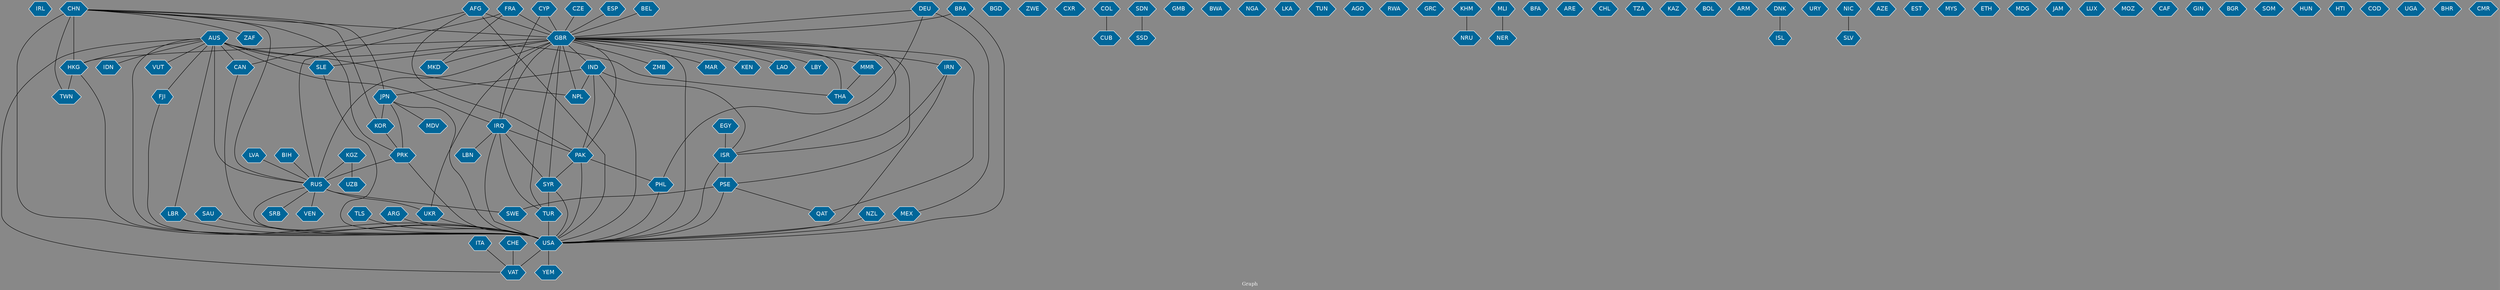 // Countries together in item graph
graph {
	graph [bgcolor="#888888" fontcolor=white fontsize=12 label="Graph" outputorder=edgesfirst overlap=prism]
	node [color=white fillcolor="#006699" fontcolor=white fontname=Helvetica shape=hexagon style=filled]
	edge [arrowhead=open color=black fontcolor=white fontname=Courier fontsize=12]
		IRL [label=IRL]
		HKG [label=HKG]
		AFG [label=AFG]
		IRN [label=IRN]
		GBR [label=GBR]
		AUS [label=AUS]
		SYR [label=SYR]
		VAT [label=VAT]
		USA [label=USA]
		FJI [label=FJI]
		IRQ [label=IRQ]
		LBR [label=LBR]
		FRA [label=FRA]
		EGY [label=EGY]
		TUR [label=TUR]
		SRB [label=SRB]
		RUS [label=RUS]
		IND [label=IND]
		ESP [label=ESP]
		DEU [label=DEU]
		MEX [label=MEX]
		ZAF [label=ZAF]
		UKR [label=UKR]
		BGD [label=BGD]
		NZL [label=NZL]
		ZWE [label=ZWE]
		JPN [label=JPN]
		MKD [label=MKD]
		ISR [label=ISR]
		PAK [label=PAK]
		CAN [label=CAN]
		"CXR " [label="CXR "]
		CYP [label=CYP]
		SLE [label=SLE]
		MDV [label=MDV]
		MAR [label=MAR]
		COL [label=COL]
		CUB [label=CUB]
		BEL [label=BEL]
		THA [label=THA]
		SSD [label=SSD]
		SDN [label=SDN]
		BRA [label=BRA]
		CHN [label=CHN]
		GMB [label=GMB]
		ITA [label=ITA]
		PSE [label=PSE]
		NPL [label=NPL]
		KGZ [label=KGZ]
		KOR [label=KOR]
		PRK [label=PRK]
		BWA [label=BWA]
		KEN [label=KEN]
		YEM [label=YEM]
		NGA [label=NGA]
		SAU [label=SAU]
		PHL [label=PHL]
		LKA [label=LKA]
		VEN [label=VEN]
		TUN [label=TUN]
		UZB [label=UZB]
		MMR [label=MMR]
		AGO [label=AGO]
		RWA [label=RWA]
		LVA [label=LVA]
		IDN [label=IDN]
		GRC [label=GRC]
		KHM [label=KHM]
		LAO [label=LAO]
		LBY [label=LBY]
		MLI [label=MLI]
		NER [label=NER]
		BFA [label=BFA]
		ARE [label=ARE]
		BIH [label=BIH]
		CHL [label=CHL]
		TZA [label=TZA]
		TLS [label=TLS]
		SWE [label=SWE]
		KAZ [label=KAZ]
		BOL [label=BOL]
		ARM [label=ARM]
		DNK [label=DNK]
		ISL [label=ISL]
		URY [label=URY]
		ZMB [label=ZMB]
		NIC [label=NIC]
		SLV [label=SLV]
		AZE [label=AZE]
		CZE [label=CZE]
		EST [label=EST]
		TWN [label=TWN]
		MYS [label=MYS]
		ETH [label=ETH]
		QAT [label=QAT]
		MDG [label=MDG]
		JAM [label=JAM]
		CHE [label=CHE]
		LUX [label=LUX]
		MOZ [label=MOZ]
		CAF [label=CAF]
		GIN [label=GIN]
		BGR [label=BGR]
		SOM [label=SOM]
		LBN [label=LBN]
		HUN [label=HUN]
		HTI [label=HTI]
		COD [label=COD]
		NRU [label=NRU]
		UGA [label=UGA]
		BHR [label=BHR]
		VUT [label=VUT]
		CMR [label=CMR]
		ARG [label=ARG]
			HKG -- USA [weight=3]
			GBR -- IRN [weight=3]
			SYR -- TUR [weight=24]
			USA -- VAT [weight=2]
			FRA -- MKD [weight=1]
			DEU -- MEX [weight=1]
			CAN -- USA [weight=3]
			ARG -- USA [weight=1]
			AUS -- VAT [weight=1]
			IRQ -- PAK [weight=1]
			IND -- JPN [weight=1]
			SLE -- USA [weight=2]
			RUS -- USA [weight=3]
			AFG -- GBR [weight=8]
			IRQ -- LBN [weight=1]
			DEU -- GBR [weight=1]
			PHL -- USA [weight=1]
			AFG -- USA [weight=5]
			BRA -- USA [weight=1]
			HKG -- TWN [weight=1]
			LBR -- USA [weight=8]
			CHN -- PRK [weight=1]
			CZE -- GBR [weight=1]
			GBR -- PSE [weight=3]
			CHN -- ZAF [weight=1]
			SDN -- SSD [weight=4]
			USA -- YEM [weight=1]
			GBR -- MAR [weight=6]
			GBR -- LAO [weight=1]
			TUR -- USA [weight=12]
			GBR -- THA [weight=13]
			PRK -- USA [weight=4]
			PAK -- SYR [weight=1]
			PSE -- SWE [weight=3]
			GBR -- MKD [weight=7]
			JPN -- USA [weight=1]
			COL -- CUB [weight=2]
			CHN -- USA [weight=7]
			DEU -- PHL [weight=3]
			AFG -- CAN [weight=2]
			CHN -- GBR [weight=2]
			AUS -- CAN [weight=3]
			CHN -- KOR [weight=1]
			AUS -- THA [weight=1]
			LVA -- RUS [weight=3]
			EGY -- ISR [weight=1]
			IND -- USA [weight=1]
			GBR -- HKG [weight=2]
			CHN -- TWN [weight=1]
			GBR -- ISR [weight=2]
			AUS -- IRQ [weight=6]
			GBR -- LBY [weight=4]
			JPN -- MDV [weight=1]
			MMR -- THA [weight=9]
			GBR -- PAK [weight=1]
			JPN -- PRK [weight=1]
			GBR -- SLE [weight=21]
			GBR -- IND [weight=2]
			CYP -- GBR [weight=1]
			CHN -- JPN [weight=2]
			UKR -- USA [weight=1]
			PSE -- USA [weight=1]
			IRQ -- SYR [weight=12]
			KGZ -- UZB [weight=1]
			GBR -- ZMB [weight=1]
			ISR -- USA [weight=8]
			GBR -- RUS [weight=3]
			AUS -- SLE [weight=1]
			RUS -- SRB [weight=2]
			PSE -- QAT [weight=1]
			BEL -- GBR [weight=2]
			GBR -- IRQ [weight=7]
			KGZ -- RUS [weight=2]
			GBR -- SYR [weight=7]
			IND -- ISR [weight=1]
			ISR -- PSE [weight=9]
			GBR -- KEN [weight=1]
			IND -- PAK [weight=3]
			FRA -- GBR [weight=3]
			PAK -- USA [weight=4]
			KHM -- NRU [weight=1]
			PAK -- PHL [weight=1]
			AUS -- LBR [weight=1]
			KOR -- PRK [weight=1]
			GBR -- NPL [weight=4]
			TLS -- USA [weight=1]
			CYP -- IRQ [weight=1]
			MEX -- USA [weight=2]
			NZL -- USA [weight=3]
			RUS -- UKR [weight=17]
			FRA -- RUS [weight=1]
			IRN -- USA [weight=1]
			ESP -- GBR [weight=1]
			NIC -- SLV [weight=1]
			AUS -- USA [weight=2]
			GBR -- USA [weight=7]
			DNK -- ISL [weight=1]
			AUS -- NPL [weight=2]
			SYR -- USA [weight=15]
			AUS -- FJI [weight=1]
			RUS -- VEN [weight=1]
			AUS -- HKG [weight=2]
			GBR -- QAT [weight=2]
			IRQ -- USA [weight=6]
			CHE -- VAT [weight=1]
			IRQ -- TUR [weight=8]
			AUS -- IDN [weight=2]
			JPN -- KOR [weight=1]
			GBR -- TUR [weight=2]
			BIH -- RUS [weight=2]
			AUS -- VUT [weight=1]
			GBR -- UKR [weight=1]
			FJI -- USA [weight=1]
			AUS -- RUS [weight=9]
			CHN -- RUS [weight=3]
			MLI -- NER [weight=1]
			GBR -- MMR [weight=7]
			PRK -- RUS [weight=1]
			IRN -- ISR [weight=1]
			RUS -- SWE [weight=2]
			ITA -- VAT [weight=1]
			AFG -- PAK [weight=3]
			BRA -- GBR [weight=2]
			IND -- NPL [weight=1]
			CHN -- HKG [weight=17]
			SAU -- USA [weight=3]
}